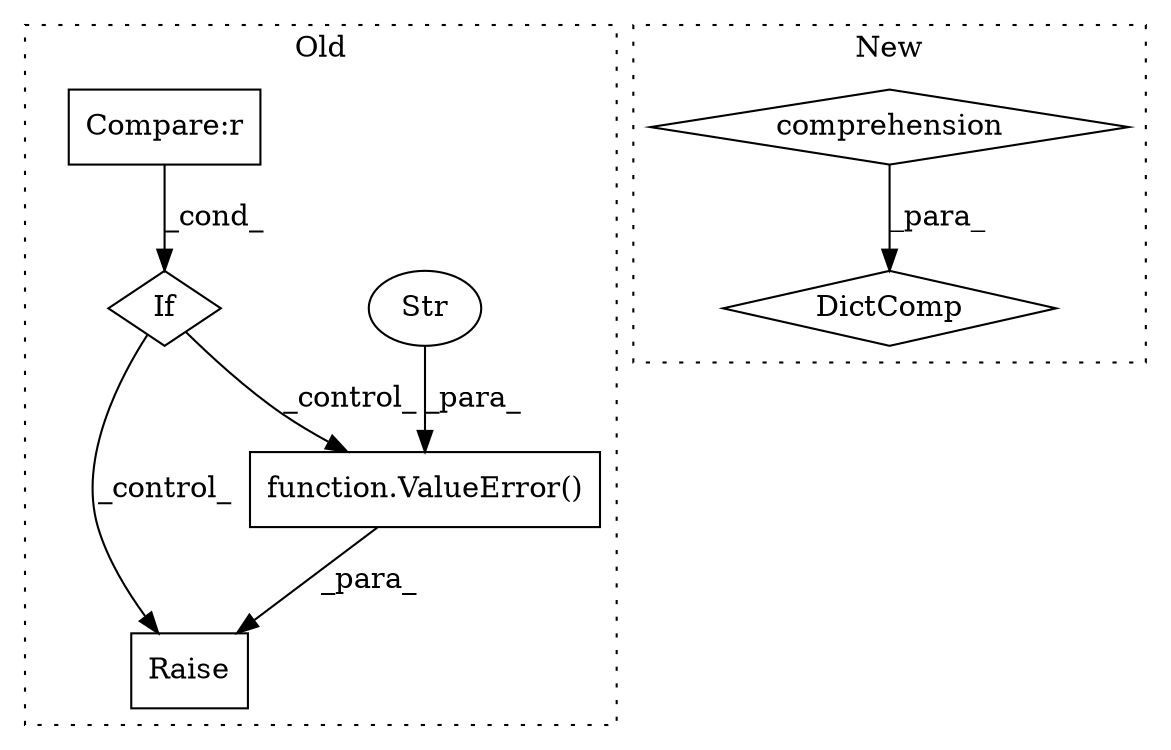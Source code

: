 digraph G {
subgraph cluster0 {
1 [label="function.ValueError()" a="75" s="6423,6666" l="28,14" shape="box"];
3 [label="Raise" a="91" s="6417" l="6" shape="box"];
5 [label="Str" a="66" s="6451" l="215" shape="ellipse"];
6 [label="If" a="96" s="6322" l="3" shape="diamond"];
7 [label="Compare:r" a="40" s="6325" l="78" shape="box"];
label = "Old";
style="dotted";
}
subgraph cluster1 {
2 [label="DictComp" a="84" s="5222" l="207" shape="diamond"];
4 [label="comprehension" a="45" s="5357" l="3" shape="diamond"];
label = "New";
style="dotted";
}
1 -> 3 [label="_para_"];
4 -> 2 [label="_para_"];
5 -> 1 [label="_para_"];
6 -> 1 [label="_control_"];
6 -> 3 [label="_control_"];
7 -> 6 [label="_cond_"];
}